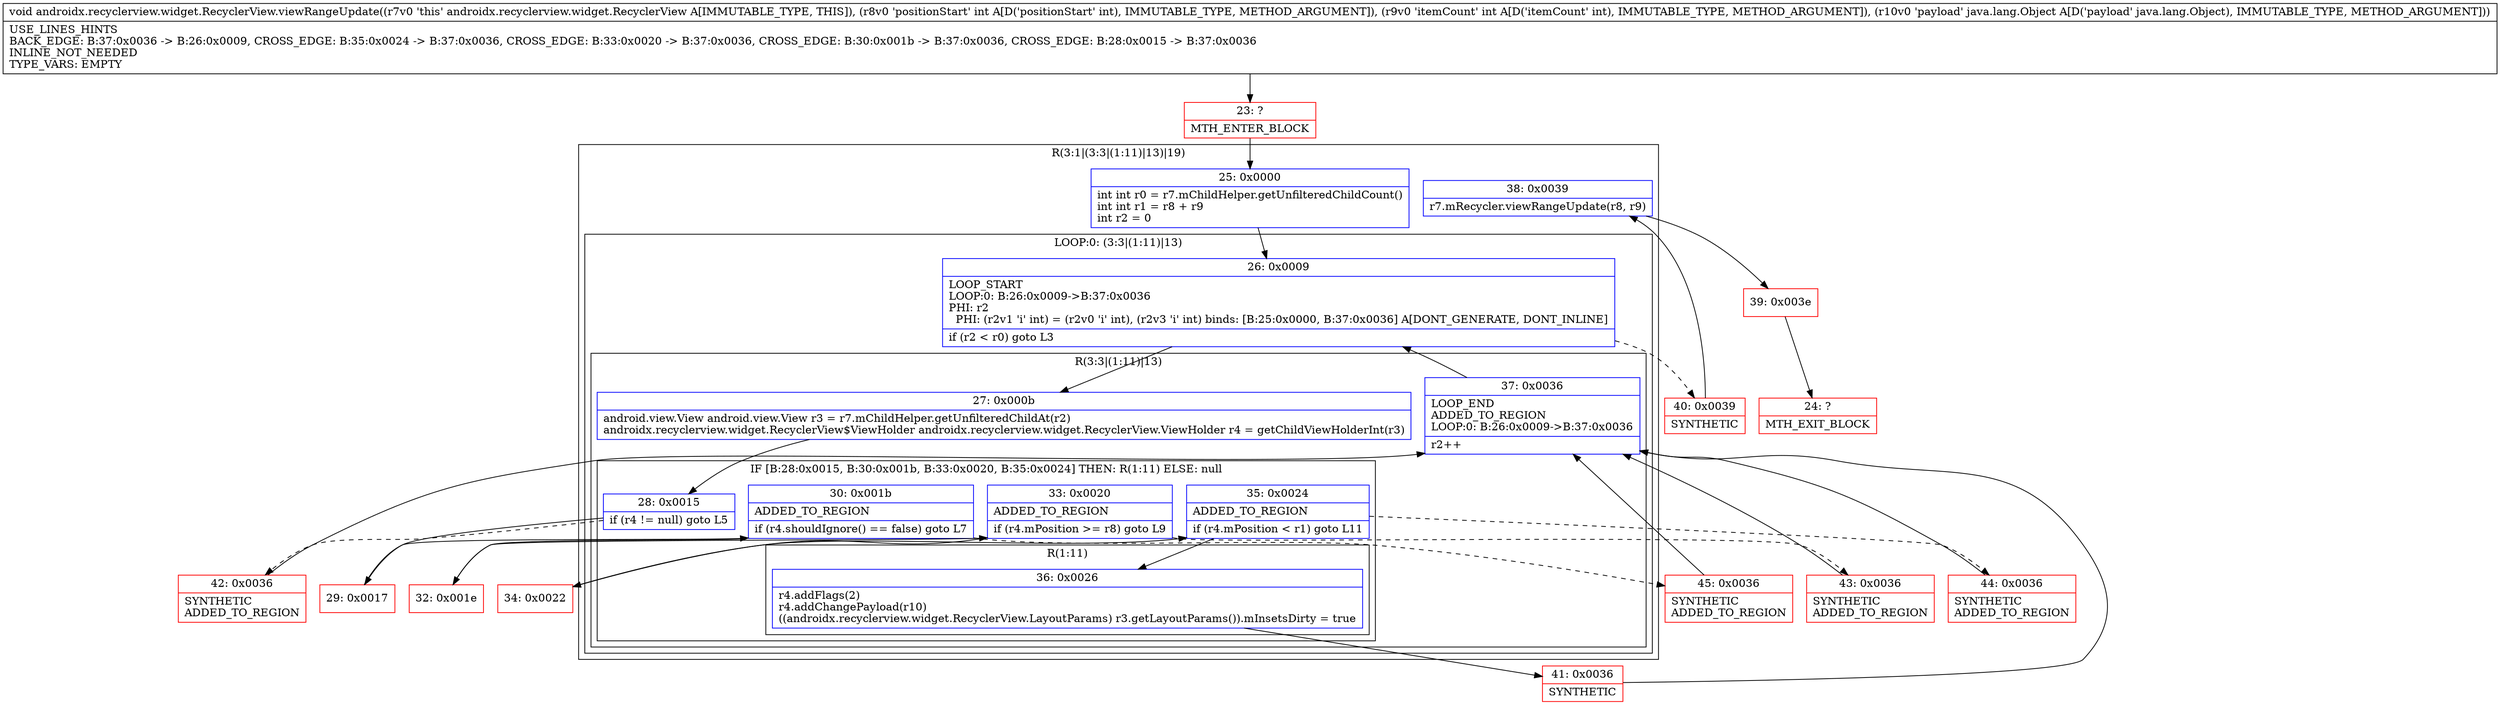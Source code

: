 digraph "CFG forandroidx.recyclerview.widget.RecyclerView.viewRangeUpdate(IILjava\/lang\/Object;)V" {
subgraph cluster_Region_1050009634 {
label = "R(3:1|(3:3|(1:11)|13)|19)";
node [shape=record,color=blue];
Node_25 [shape=record,label="{25\:\ 0x0000|int int r0 = r7.mChildHelper.getUnfilteredChildCount()\lint int r1 = r8 + r9\lint r2 = 0\l}"];
subgraph cluster_LoopRegion_160791222 {
label = "LOOP:0: (3:3|(1:11)|13)";
node [shape=record,color=blue];
Node_26 [shape=record,label="{26\:\ 0x0009|LOOP_START\lLOOP:0: B:26:0x0009\-\>B:37:0x0036\lPHI: r2 \l  PHI: (r2v1 'i' int) = (r2v0 'i' int), (r2v3 'i' int) binds: [B:25:0x0000, B:37:0x0036] A[DONT_GENERATE, DONT_INLINE]\l|if (r2 \< r0) goto L3\l}"];
subgraph cluster_Region_1042513516 {
label = "R(3:3|(1:11)|13)";
node [shape=record,color=blue];
Node_27 [shape=record,label="{27\:\ 0x000b|android.view.View android.view.View r3 = r7.mChildHelper.getUnfilteredChildAt(r2)\landroidx.recyclerview.widget.RecyclerView$ViewHolder androidx.recyclerview.widget.RecyclerView.ViewHolder r4 = getChildViewHolderInt(r3)\l}"];
subgraph cluster_IfRegion_150573218 {
label = "IF [B:28:0x0015, B:30:0x001b, B:33:0x0020, B:35:0x0024] THEN: R(1:11) ELSE: null";
node [shape=record,color=blue];
Node_28 [shape=record,label="{28\:\ 0x0015|if (r4 != null) goto L5\l}"];
Node_30 [shape=record,label="{30\:\ 0x001b|ADDED_TO_REGION\l|if (r4.shouldIgnore() == false) goto L7\l}"];
Node_33 [shape=record,label="{33\:\ 0x0020|ADDED_TO_REGION\l|if (r4.mPosition \>= r8) goto L9\l}"];
Node_35 [shape=record,label="{35\:\ 0x0024|ADDED_TO_REGION\l|if (r4.mPosition \< r1) goto L11\l}"];
subgraph cluster_Region_791022970 {
label = "R(1:11)";
node [shape=record,color=blue];
Node_36 [shape=record,label="{36\:\ 0x0026|r4.addFlags(2)\lr4.addChangePayload(r10)\l((androidx.recyclerview.widget.RecyclerView.LayoutParams) r3.getLayoutParams()).mInsetsDirty = true\l}"];
}
}
Node_37 [shape=record,label="{37\:\ 0x0036|LOOP_END\lADDED_TO_REGION\lLOOP:0: B:26:0x0009\-\>B:37:0x0036\l|r2++\l}"];
}
}
Node_38 [shape=record,label="{38\:\ 0x0039|r7.mRecycler.viewRangeUpdate(r8, r9)\l}"];
}
Node_23 [shape=record,color=red,label="{23\:\ ?|MTH_ENTER_BLOCK\l}"];
Node_29 [shape=record,color=red,label="{29\:\ 0x0017}"];
Node_32 [shape=record,color=red,label="{32\:\ 0x001e}"];
Node_34 [shape=record,color=red,label="{34\:\ 0x0022}"];
Node_41 [shape=record,color=red,label="{41\:\ 0x0036|SYNTHETIC\l}"];
Node_44 [shape=record,color=red,label="{44\:\ 0x0036|SYNTHETIC\lADDED_TO_REGION\l}"];
Node_43 [shape=record,color=red,label="{43\:\ 0x0036|SYNTHETIC\lADDED_TO_REGION\l}"];
Node_45 [shape=record,color=red,label="{45\:\ 0x0036|SYNTHETIC\lADDED_TO_REGION\l}"];
Node_42 [shape=record,color=red,label="{42\:\ 0x0036|SYNTHETIC\lADDED_TO_REGION\l}"];
Node_40 [shape=record,color=red,label="{40\:\ 0x0039|SYNTHETIC\l}"];
Node_39 [shape=record,color=red,label="{39\:\ 0x003e}"];
Node_24 [shape=record,color=red,label="{24\:\ ?|MTH_EXIT_BLOCK\l}"];
MethodNode[shape=record,label="{void androidx.recyclerview.widget.RecyclerView.viewRangeUpdate((r7v0 'this' androidx.recyclerview.widget.RecyclerView A[IMMUTABLE_TYPE, THIS]), (r8v0 'positionStart' int A[D('positionStart' int), IMMUTABLE_TYPE, METHOD_ARGUMENT]), (r9v0 'itemCount' int A[D('itemCount' int), IMMUTABLE_TYPE, METHOD_ARGUMENT]), (r10v0 'payload' java.lang.Object A[D('payload' java.lang.Object), IMMUTABLE_TYPE, METHOD_ARGUMENT]))  | USE_LINES_HINTS\lBACK_EDGE: B:37:0x0036 \-\> B:26:0x0009, CROSS_EDGE: B:35:0x0024 \-\> B:37:0x0036, CROSS_EDGE: B:33:0x0020 \-\> B:37:0x0036, CROSS_EDGE: B:30:0x001b \-\> B:37:0x0036, CROSS_EDGE: B:28:0x0015 \-\> B:37:0x0036\lINLINE_NOT_NEEDED\lTYPE_VARS: EMPTY\l}"];
MethodNode -> Node_23;Node_25 -> Node_26;
Node_26 -> Node_27;
Node_26 -> Node_40[style=dashed];
Node_27 -> Node_28;
Node_28 -> Node_29;
Node_28 -> Node_42[style=dashed];
Node_30 -> Node_32;
Node_30 -> Node_45[style=dashed];
Node_33 -> Node_34;
Node_33 -> Node_43[style=dashed];
Node_35 -> Node_36;
Node_35 -> Node_44[style=dashed];
Node_36 -> Node_41;
Node_37 -> Node_26;
Node_38 -> Node_39;
Node_23 -> Node_25;
Node_29 -> Node_30;
Node_32 -> Node_33;
Node_34 -> Node_35;
Node_41 -> Node_37;
Node_44 -> Node_37;
Node_43 -> Node_37;
Node_45 -> Node_37;
Node_42 -> Node_37;
Node_40 -> Node_38;
Node_39 -> Node_24;
}


